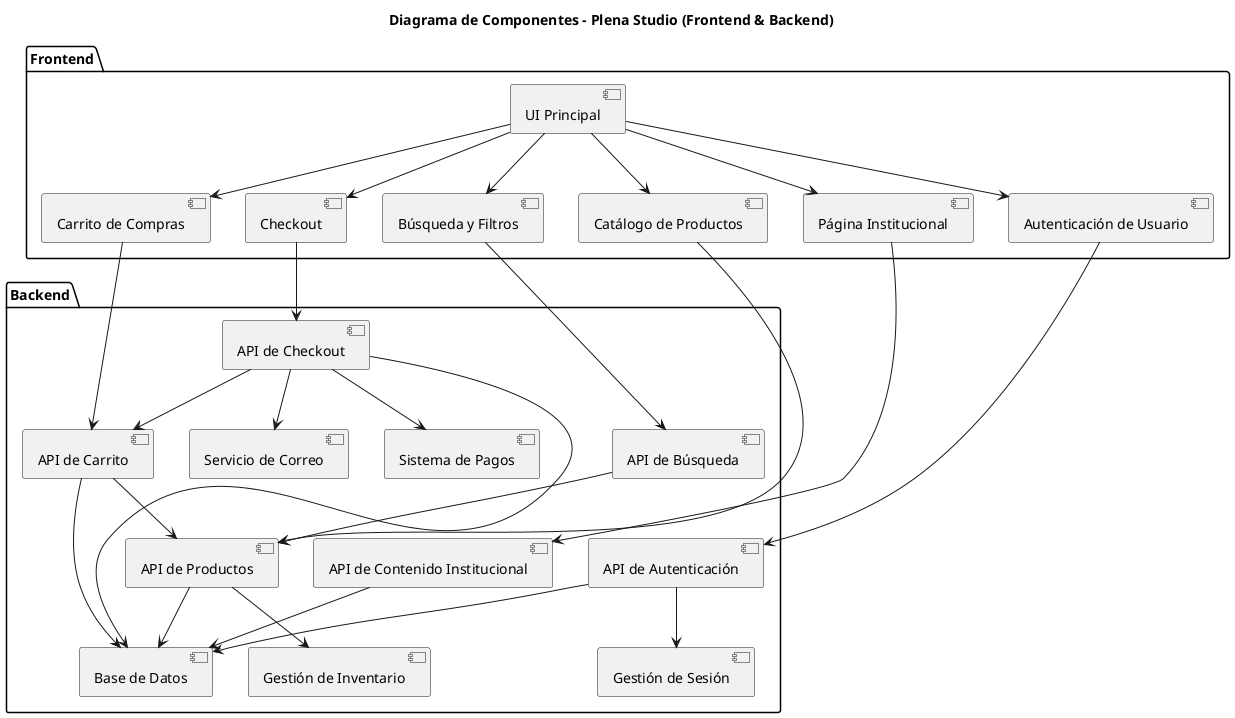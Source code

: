@startuml
title Diagrama de Componentes - Plena Studio (Frontend & Backend)

package "Frontend" {
  [UI Principal] as UI
  [Catálogo de Productos] as Catalogo
  [Carrito de Compras] as Carrito
  [Checkout] as Checkout
  [Autenticación de Usuario] as AuthFront
  [Búsqueda y Filtros] as BusquedaFiltros
  [Página Institucional] as Institucional

  UI --> Catalogo
  UI --> Carrito
  UI --> Checkout
  UI --> AuthFront
  UI --> BusquedaFiltros
  UI --> Institucional
}

package "Backend" {
  [API de Autenticación] as AuthAPI
  [API de Productos] as ProductosAPI
  [API de Carrito] as CarritoAPI
  [API de Checkout] as CheckoutAPI
  [API de Búsqueda] as BusquedaAPI
  [API de Contenido Institucional] as InstitucionalAPI
  [Gestión de Sesión] as Sesion
  [Gestión de Inventario] as Inventario
  [Sistema de Pagos] as Pagos
  [Servicio de Correo] as Correo
  [Base de Datos] as DB

  AuthAPI --> Sesion
  AuthAPI --> DB
  ProductosAPI --> Inventario
  ProductosAPI --> DB
  CarritoAPI --> ProductosAPI
  CarritoAPI --> DB
  CheckoutAPI --> CarritoAPI
  CheckoutAPI --> Pagos
  CheckoutAPI --> Correo
  CheckoutAPI --> DB
  BusquedaAPI --> ProductosAPI
  InstitucionalAPI --> DB
}

' Relaciones Frontend <-> Backend
AuthFront --> AuthAPI
Catalogo --> ProductosAPI
Carrito --> CarritoAPI
Checkout --> CheckoutAPI
BusquedaFiltros --> BusquedaAPI
Institucional --> InstitucionalAPI

@enduml